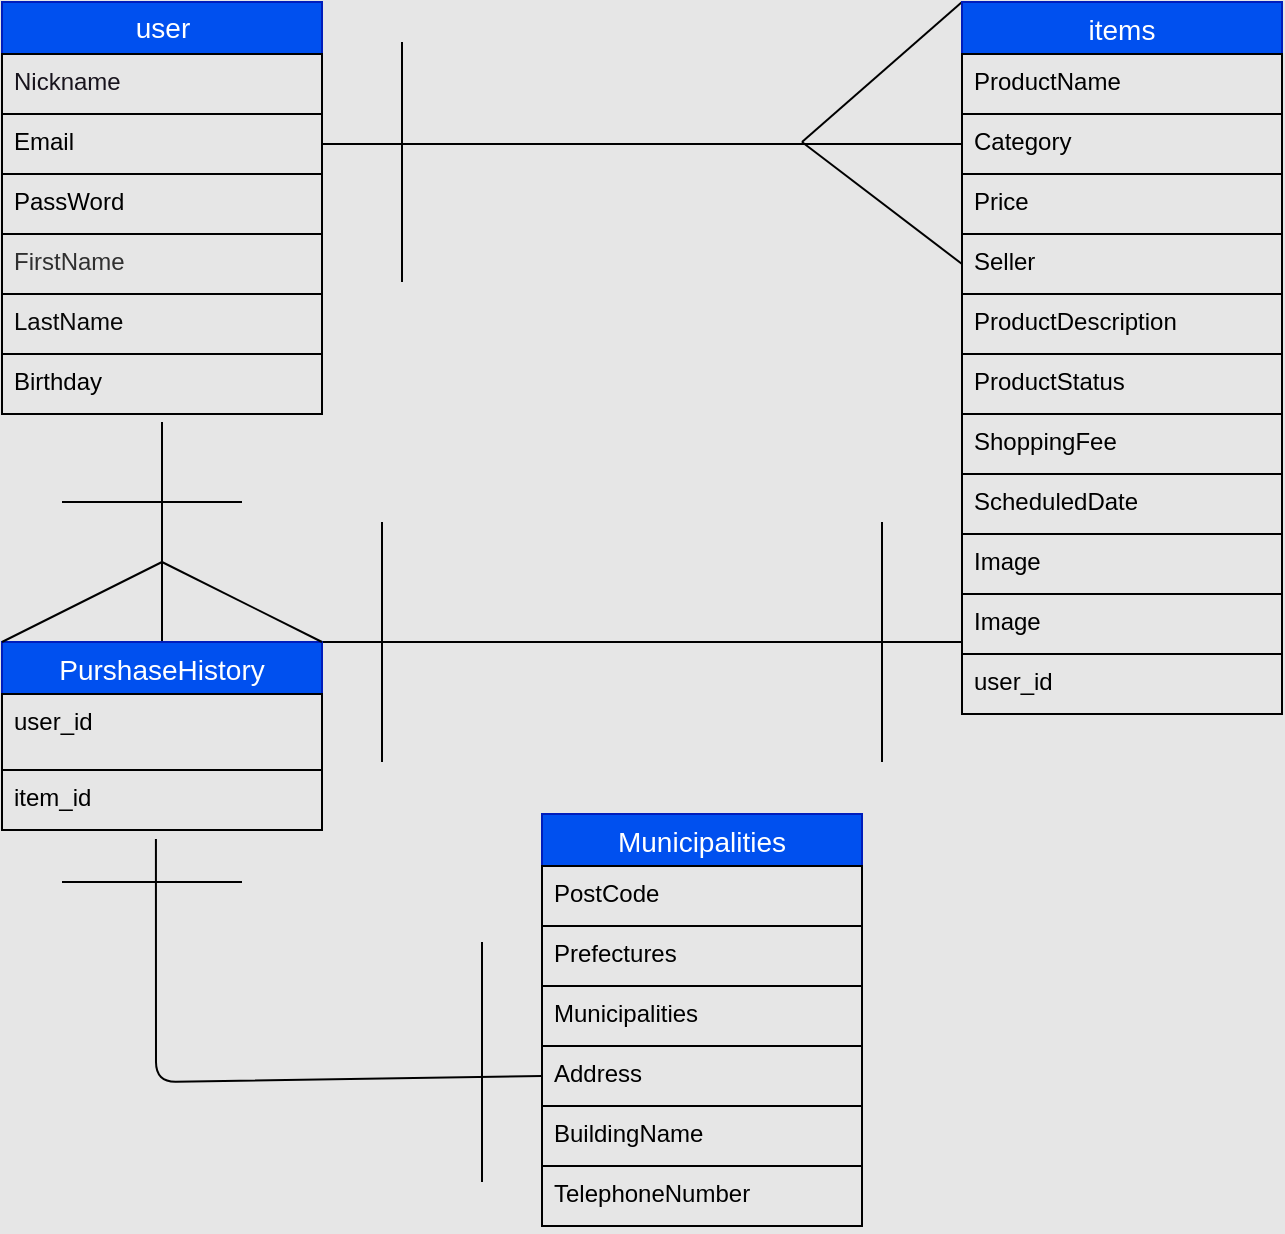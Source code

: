<mxfile>
    <diagram id="GOCL7jQt18byzin0PXLw" name="ページ1">
        <mxGraphModel dx="1260" dy="2890" grid="0" gridSize="10" guides="1" tooltips="1" connect="1" arrows="0" fold="1" page="1" pageScale="1" pageWidth="827" pageHeight="1169" background="#E6E6E6" math="0" shadow="0">
            <root>
                <mxCell id="0"/>
                <mxCell id="1" parent="0"/>
                <mxCell id="18" value="user" style="swimlane;fontStyle=0;childLayout=stackLayout;horizontal=1;startSize=26;horizontalStack=0;resizeParent=1;resizeParentMax=0;resizeLast=0;collapsible=1;marginBottom=0;align=center;fontSize=14;fontColor=#ffffff;labelBorderColor=none;labelBackgroundColor=none;html=1;strokeColor=#001DBC;fillColor=#0050ef;" parent="1" vertex="1">
                    <mxGeometry x="-760" y="-1800" width="160" height="206" as="geometry">
                        <mxRectangle x="-760" y="-1800" width="70" height="30" as="alternateBounds"/>
                    </mxGeometry>
                </mxCell>
                <mxCell id="19" value="Nickname" style="text;strokeColor=#000000;fillColor=none;spacingLeft=4;spacingRight=4;overflow=hidden;rotatable=0;points=[[0,0.5],[1,0.5]];portConstraint=eastwest;fontSize=12;fontColor=#18141d;" parent="18" vertex="1">
                    <mxGeometry y="26" width="160" height="30" as="geometry"/>
                </mxCell>
                <mxCell id="20" value="Email" style="text;strokeColor=#000000;fillColor=none;spacingLeft=4;spacingRight=4;overflow=hidden;rotatable=0;points=[[0,0.5],[1,0.5]];portConstraint=eastwest;fontSize=12;fontColor=#000000;" parent="18" vertex="1">
                    <mxGeometry y="56" width="160" height="30" as="geometry"/>
                </mxCell>
                <mxCell id="21" value="PassWord" style="text;strokeColor=#000000;fillColor=none;spacingLeft=4;spacingRight=4;overflow=hidden;rotatable=0;points=[[0,0.5],[1,0.5]];portConstraint=eastwest;fontSize=12;fontColor=#000000;" parent="18" vertex="1">
                    <mxGeometry y="86" width="160" height="30" as="geometry"/>
                </mxCell>
                <mxCell id="gt8eq6YjaFPLrSDojC5M-37" value="FirstName" style="text;strokeColor=#000000;fillColor=none;spacingLeft=4;spacingRight=4;overflow=hidden;rotatable=0;points=[[0,0.5],[1,0.5]];portConstraint=eastwest;fontSize=12;fontColor=#303030;" parent="18" vertex="1">
                    <mxGeometry y="116" width="160" height="30" as="geometry"/>
                </mxCell>
                <mxCell id="gt8eq6YjaFPLrSDojC5M-38" value="LastName" style="text;strokeColor=#000000;fillColor=none;spacingLeft=4;spacingRight=4;overflow=hidden;rotatable=0;points=[[0,0.5],[1,0.5]];portConstraint=eastwest;fontSize=12;fontColor=#080808;" parent="18" vertex="1">
                    <mxGeometry y="146" width="160" height="30" as="geometry"/>
                </mxCell>
                <mxCell id="gt8eq6YjaFPLrSDojC5M-39" value="Birthday" style="text;strokeColor=#000000;fillColor=none;spacingLeft=4;spacingRight=4;overflow=hidden;rotatable=0;points=[[0,0.5],[1,0.5]];portConstraint=eastwest;fontSize=12;fontColor=#000000;labelBackgroundColor=none;labelBorderColor=none;" parent="18" vertex="1">
                    <mxGeometry y="176" width="160" height="30" as="geometry"/>
                </mxCell>
                <mxCell id="gt8eq6YjaFPLrSDojC5M-48" style="edgeStyle=none;html=1;strokeColor=#000000;" parent="18" source="gt8eq6YjaFPLrSDojC5M-37" target="gt8eq6YjaFPLrSDojC5M-38" edge="1">
                    <mxGeometry relative="1" as="geometry"/>
                </mxCell>
                <mxCell id="gt8eq6YjaFPLrSDojC5M-55" style="edgeStyle=none;html=1;exitX=0;exitY=0;exitDx=0;exitDy=0;startArrow=none;startFill=0;endArrow=none;endFill=0;strokeColor=#000000;" parent="1" source="22" edge="1">
                    <mxGeometry relative="1" as="geometry">
                        <mxPoint x="-360" y="-1730" as="targetPoint"/>
                    </mxGeometry>
                </mxCell>
                <mxCell id="22" value="items" style="swimlane;fontStyle=0;childLayout=stackLayout;horizontal=1;startSize=26;horizontalStack=0;resizeParent=1;resizeParentMax=0;resizeLast=0;collapsible=1;marginBottom=0;align=center;fontSize=14;strokeColor=#001DBC;fillColor=#0050ef;fontColor=#ffffff;" parent="1" vertex="1">
                    <mxGeometry x="-280" y="-1800" width="160" height="356" as="geometry"/>
                </mxCell>
                <mxCell id="23" value="ProductName" style="text;strokeColor=#000000;fillColor=none;spacingLeft=4;spacingRight=4;overflow=hidden;rotatable=0;points=[[0,0.5],[1,0.5]];portConstraint=eastwest;fontSize=12;fontColor=#000000;" parent="22" vertex="1">
                    <mxGeometry y="26" width="160" height="30" as="geometry"/>
                </mxCell>
                <mxCell id="24" value="Category" style="text;strokeColor=#000000;fillColor=none;spacingLeft=4;spacingRight=4;overflow=hidden;rotatable=0;points=[[0,0.5],[1,0.5]];portConstraint=eastwest;fontSize=12;fontColor=#000000;" parent="22" vertex="1">
                    <mxGeometry y="56" width="160" height="30" as="geometry"/>
                </mxCell>
                <mxCell id="gt8eq6YjaFPLrSDojC5M-40" value="Price" style="text;strokeColor=#000000;fillColor=none;spacingLeft=4;spacingRight=4;overflow=hidden;rotatable=0;points=[[0,0.5],[1,0.5]];portConstraint=eastwest;fontSize=12;fontColor=#000000;" parent="22" vertex="1">
                    <mxGeometry y="86" width="160" height="30" as="geometry"/>
                </mxCell>
                <mxCell id="gt8eq6YjaFPLrSDojC5M-41" value="Seller" style="text;strokeColor=#000000;fillColor=none;spacingLeft=4;spacingRight=4;overflow=hidden;rotatable=0;points=[[0,0.5],[1,0.5]];portConstraint=eastwest;fontSize=12;fontColor=#000000;" parent="22" vertex="1">
                    <mxGeometry y="116" width="160" height="30" as="geometry"/>
                </mxCell>
                <mxCell id="gt8eq6YjaFPLrSDojC5M-42" value="ProductDescription" style="text;strokeColor=#000000;fillColor=none;spacingLeft=4;spacingRight=4;overflow=hidden;rotatable=0;points=[[0,0.5],[1,0.5]];portConstraint=eastwest;fontSize=12;fontColor=#000000;" parent="22" vertex="1">
                    <mxGeometry y="146" width="160" height="30" as="geometry"/>
                </mxCell>
                <mxCell id="gt8eq6YjaFPLrSDojC5M-43" value="ProductStatus" style="text;strokeColor=#000000;fillColor=none;spacingLeft=4;spacingRight=4;overflow=hidden;rotatable=0;points=[[0,0.5],[1,0.5]];portConstraint=eastwest;fontSize=12;fontColor=#000000;" parent="22" vertex="1">
                    <mxGeometry y="176" width="160" height="30" as="geometry"/>
                </mxCell>
                <mxCell id="gt8eq6YjaFPLrSDojC5M-44" value="ShoppingFee" style="text;strokeColor=#000000;fillColor=none;spacingLeft=4;spacingRight=4;overflow=hidden;rotatable=0;points=[[0,0.5],[1,0.5]];portConstraint=eastwest;fontSize=12;fontColor=#000000;" parent="22" vertex="1">
                    <mxGeometry y="206" width="160" height="30" as="geometry"/>
                </mxCell>
                <mxCell id="gt8eq6YjaFPLrSDojC5M-62" value="ScheduledDate" style="text;strokeColor=#000000;fillColor=none;spacingLeft=4;spacingRight=4;overflow=hidden;rotatable=0;points=[[0,0.5],[1,0.5]];portConstraint=eastwest;fontSize=12;fontColor=#000000;" parent="22" vertex="1">
                    <mxGeometry y="236" width="160" height="30" as="geometry"/>
                </mxCell>
                <mxCell id="38" value="Image" style="text;strokeColor=#000000;fillColor=none;spacingLeft=4;spacingRight=4;overflow=hidden;rotatable=0;points=[[0,0.5],[1,0.5]];portConstraint=eastwest;fontSize=12;fontColor=#000000;" parent="22" vertex="1">
                    <mxGeometry y="266" width="160" height="30" as="geometry"/>
                </mxCell>
                <mxCell id="43" value="Image" style="text;strokeColor=#000000;fillColor=none;spacingLeft=4;spacingRight=4;overflow=hidden;rotatable=0;points=[[0,0.5],[1,0.5]];portConstraint=eastwest;fontSize=12;fontColor=#000000;" parent="22" vertex="1">
                    <mxGeometry y="296" width="160" height="30" as="geometry"/>
                </mxCell>
                <mxCell id="25" value="user_id" style="text;strokeColor=#000000;fillColor=none;spacingLeft=4;spacingRight=4;overflow=hidden;rotatable=0;points=[[0,0.5],[1,0.5]];portConstraint=eastwest;fontSize=12;fontColor=#000000;" parent="22" vertex="1">
                    <mxGeometry y="326" width="160" height="30" as="geometry"/>
                </mxCell>
                <mxCell id="30" value="Municipalities" style="swimlane;fontStyle=0;childLayout=stackLayout;horizontal=1;startSize=26;horizontalStack=0;resizeParent=1;resizeParentMax=0;resizeLast=0;collapsible=1;marginBottom=0;align=center;fontSize=14;strokeColor=#001DBC;fillColor=#0050ef;fontColor=#ffffff;" parent="1" vertex="1">
                    <mxGeometry x="-490" y="-1394" width="160" height="206" as="geometry"/>
                </mxCell>
                <mxCell id="31" value="PostCode" style="text;strokeColor=#000000;fillColor=none;spacingLeft=4;spacingRight=4;overflow=hidden;rotatable=0;points=[[0,0.5],[1,0.5]];portConstraint=eastwest;fontSize=12;fontColor=#000000;" parent="30" vertex="1">
                    <mxGeometry y="26" width="160" height="30" as="geometry"/>
                </mxCell>
                <mxCell id="32" value="Prefectures" style="text;strokeColor=#000000;fillColor=none;spacingLeft=4;spacingRight=4;overflow=hidden;rotatable=0;points=[[0,0.5],[1,0.5]];portConstraint=eastwest;fontSize=12;fontColor=#000000;" parent="30" vertex="1">
                    <mxGeometry y="56" width="160" height="30" as="geometry"/>
                </mxCell>
                <mxCell id="gt8eq6YjaFPLrSDojC5M-45" value="Municipalities" style="text;strokeColor=#000000;fillColor=none;spacingLeft=4;spacingRight=4;overflow=hidden;rotatable=0;points=[[0,0.5],[1,0.5]];portConstraint=eastwest;fontSize=12;html=1;fontColor=#000000;" parent="30" vertex="1">
                    <mxGeometry y="86" width="160" height="30" as="geometry"/>
                </mxCell>
                <mxCell id="gt8eq6YjaFPLrSDojC5M-46" value="Address" style="text;strokeColor=#000000;fillColor=none;spacingLeft=4;spacingRight=4;overflow=hidden;rotatable=0;points=[[0,0.5],[1,0.5]];portConstraint=eastwest;fontSize=12;fontColor=#000000;" parent="30" vertex="1">
                    <mxGeometry y="116" width="160" height="30" as="geometry"/>
                </mxCell>
                <mxCell id="gt8eq6YjaFPLrSDojC5M-47" value="BuildingName" style="text;strokeColor=#000000;fillColor=none;spacingLeft=4;spacingRight=4;overflow=hidden;rotatable=0;points=[[0,0.5],[1,0.5]];portConstraint=eastwest;fontSize=12;fontColor=#000000;" parent="30" vertex="1">
                    <mxGeometry y="146" width="160" height="30" as="geometry"/>
                </mxCell>
                <mxCell id="33" value="TelephoneNumber" style="text;strokeColor=#000000;fillColor=none;spacingLeft=4;spacingRight=4;overflow=hidden;rotatable=0;points=[[0,0.5],[1,0.5]];portConstraint=eastwest;fontSize=12;fontColor=#000000;" parent="30" vertex="1">
                    <mxGeometry y="176" width="160" height="30" as="geometry"/>
                </mxCell>
                <mxCell id="gt8eq6YjaFPLrSDojC5M-50" style="edgeStyle=none;html=1;exitX=1;exitY=0.5;exitDx=0;exitDy=0;entryX=0;entryY=0.5;entryDx=0;entryDy=0;startArrow=none;startFill=0;endArrow=none;endFill=0;strokeColor=#000000;" parent="1" source="20" target="24" edge="1">
                    <mxGeometry relative="1" as="geometry"/>
                </mxCell>
                <mxCell id="gt8eq6YjaFPLrSDojC5M-56" style="edgeStyle=none;html=1;exitX=0;exitY=0.5;exitDx=0;exitDy=0;endArrow=none;endFill=0;strokeColor=#000000;" parent="1" source="gt8eq6YjaFPLrSDojC5M-41" edge="1">
                    <mxGeometry relative="1" as="geometry">
                        <mxPoint x="-360" y="-1730" as="targetPoint"/>
                    </mxGeometry>
                </mxCell>
                <mxCell id="46" style="edgeStyle=none;html=1;exitX=0.5;exitY=0;exitDx=0;exitDy=0;startArrow=none;startFill=0;endArrow=none;endFill=0;strokeColor=#000000;" parent="1" source="39" edge="1">
                    <mxGeometry relative="1" as="geometry">
                        <mxPoint x="-680" y="-1590" as="targetPoint"/>
                    </mxGeometry>
                </mxCell>
                <mxCell id="51" style="edgeStyle=none;html=1;exitX=1;exitY=0;exitDx=0;exitDy=0;entryX=0;entryY=0.8;entryDx=0;entryDy=0;entryPerimeter=0;startArrow=none;startFill=0;endArrow=none;endFill=0;strokeColor=#000000;" parent="1" source="39" target="43" edge="1">
                    <mxGeometry relative="1" as="geometry"/>
                </mxCell>
                <mxCell id="39" value="PurshaseHistory" style="swimlane;fontStyle=0;childLayout=stackLayout;horizontal=1;startSize=26;horizontalStack=0;resizeParent=1;resizeParentMax=0;resizeLast=0;collapsible=1;marginBottom=0;align=center;fontSize=14;strokeColor=#001DBC;fillColor=#0050ef;fontColor=#ffffff;" parent="1" vertex="1">
                    <mxGeometry x="-760" y="-1480" width="160" height="94" as="geometry"/>
                </mxCell>
                <mxCell id="40" value="user_id" style="text;strokeColor=#000000;fillColor=none;spacingLeft=4;spacingRight=4;overflow=hidden;rotatable=0;points=[[0,0.5],[1,0.5]];portConstraint=eastwest;fontSize=12;fontColor=#000000;" parent="39" vertex="1">
                    <mxGeometry y="26" width="160" height="38" as="geometry"/>
                </mxCell>
                <mxCell id="41" value="item_id" style="text;strokeColor=#000000;fillColor=none;spacingLeft=4;spacingRight=4;overflow=hidden;rotatable=0;points=[[0,0.5],[1,0.5]];portConstraint=eastwest;fontSize=12;fontColor=#000000;" parent="39" vertex="1">
                    <mxGeometry y="64" width="160" height="30" as="geometry"/>
                </mxCell>
                <mxCell id="45" value="" style="edgeStyle=none;orthogonalLoop=1;jettySize=auto;html=1;startArrow=none;startFill=0;endArrow=none;endFill=0;strokeColor=#000000;" parent="1" edge="1">
                    <mxGeometry width="80" relative="1" as="geometry">
                        <mxPoint x="-560" y="-1780" as="sourcePoint"/>
                        <mxPoint x="-560" y="-1660" as="targetPoint"/>
                        <Array as="points"/>
                    </mxGeometry>
                </mxCell>
                <mxCell id="47" value="" style="edgeStyle=none;orthogonalLoop=1;jettySize=auto;html=1;startArrow=none;startFill=0;endArrow=none;endFill=0;exitX=0;exitY=0;exitDx=0;exitDy=0;strokeColor=#000000;" parent="1" source="39" edge="1">
                    <mxGeometry width="80" relative="1" as="geometry">
                        <mxPoint x="-750" y="-1550" as="sourcePoint"/>
                        <mxPoint x="-680" y="-1520" as="targetPoint"/>
                        <Array as="points"/>
                    </mxGeometry>
                </mxCell>
                <mxCell id="48" value="" style="edgeStyle=none;orthogonalLoop=1;jettySize=auto;html=1;startArrow=none;startFill=0;endArrow=none;endFill=0;exitX=1;exitY=0;exitDx=0;exitDy=0;strokeColor=#000000;" parent="1" source="39" edge="1">
                    <mxGeometry width="80" relative="1" as="geometry">
                        <mxPoint x="-750.0" y="-1470" as="sourcePoint"/>
                        <mxPoint x="-680" y="-1520" as="targetPoint"/>
                        <Array as="points"/>
                    </mxGeometry>
                </mxCell>
                <mxCell id="49" value="" style="edgeStyle=none;orthogonalLoop=1;jettySize=auto;html=1;startArrow=none;startFill=0;endArrow=none;endFill=0;exitX=0;exitY=0;exitDx=0;exitDy=0;strokeColor=#000000;" parent="1" edge="1">
                    <mxGeometry width="80" relative="1" as="geometry">
                        <mxPoint x="-730.0" y="-1550" as="sourcePoint"/>
                        <mxPoint x="-640" y="-1550" as="targetPoint"/>
                        <Array as="points"/>
                    </mxGeometry>
                </mxCell>
                <mxCell id="53" style="edgeStyle=none;html=1;exitX=0.481;exitY=1.15;exitDx=0;exitDy=0;startArrow=none;startFill=0;endArrow=none;endFill=0;entryX=0;entryY=0.5;entryDx=0;entryDy=0;exitPerimeter=0;strokeColor=#000000;" parent="1" source="41" target="gt8eq6YjaFPLrSDojC5M-46" edge="1">
                    <mxGeometry relative="1" as="geometry">
                        <mxPoint x="-500" y="-1259" as="targetPoint"/>
                        <mxPoint x="-600" y="-1259" as="sourcePoint"/>
                        <Array as="points">
                            <mxPoint x="-683" y="-1260"/>
                        </Array>
                    </mxGeometry>
                </mxCell>
                <mxCell id="55" value="" style="edgeStyle=none;orthogonalLoop=1;jettySize=auto;html=1;startArrow=none;startFill=0;endArrow=none;endFill=0;strokeColor=#000000;" edge="1" parent="1">
                    <mxGeometry width="80" relative="1" as="geometry">
                        <mxPoint x="-570" y="-1540" as="sourcePoint"/>
                        <mxPoint x="-570" y="-1420" as="targetPoint"/>
                        <Array as="points"/>
                    </mxGeometry>
                </mxCell>
                <mxCell id="56" value="" style="edgeStyle=none;orthogonalLoop=1;jettySize=auto;html=1;startArrow=none;startFill=0;endArrow=none;endFill=0;strokeColor=#000000;" edge="1" parent="1">
                    <mxGeometry width="80" relative="1" as="geometry">
                        <mxPoint x="-320" y="-1540" as="sourcePoint"/>
                        <mxPoint x="-320" y="-1420" as="targetPoint"/>
                        <Array as="points"/>
                    </mxGeometry>
                </mxCell>
                <mxCell id="57" value="" style="edgeStyle=none;orthogonalLoop=1;jettySize=auto;html=1;startArrow=none;startFill=0;endArrow=none;endFill=0;exitX=0;exitY=0;exitDx=0;exitDy=0;strokeColor=#000000;" edge="1" parent="1">
                    <mxGeometry width="80" relative="1" as="geometry">
                        <mxPoint x="-730.0" y="-1360" as="sourcePoint"/>
                        <mxPoint x="-640" y="-1360" as="targetPoint"/>
                        <Array as="points"/>
                    </mxGeometry>
                </mxCell>
                <mxCell id="58" value="" style="edgeStyle=none;orthogonalLoop=1;jettySize=auto;html=1;startArrow=none;startFill=0;endArrow=none;endFill=0;strokeColor=#000000;" edge="1" parent="1">
                    <mxGeometry width="80" relative="1" as="geometry">
                        <mxPoint x="-520" y="-1330" as="sourcePoint"/>
                        <mxPoint x="-520" y="-1210" as="targetPoint"/>
                        <Array as="points"/>
                    </mxGeometry>
                </mxCell>
            </root>
        </mxGraphModel>
    </diagram>
</mxfile>
